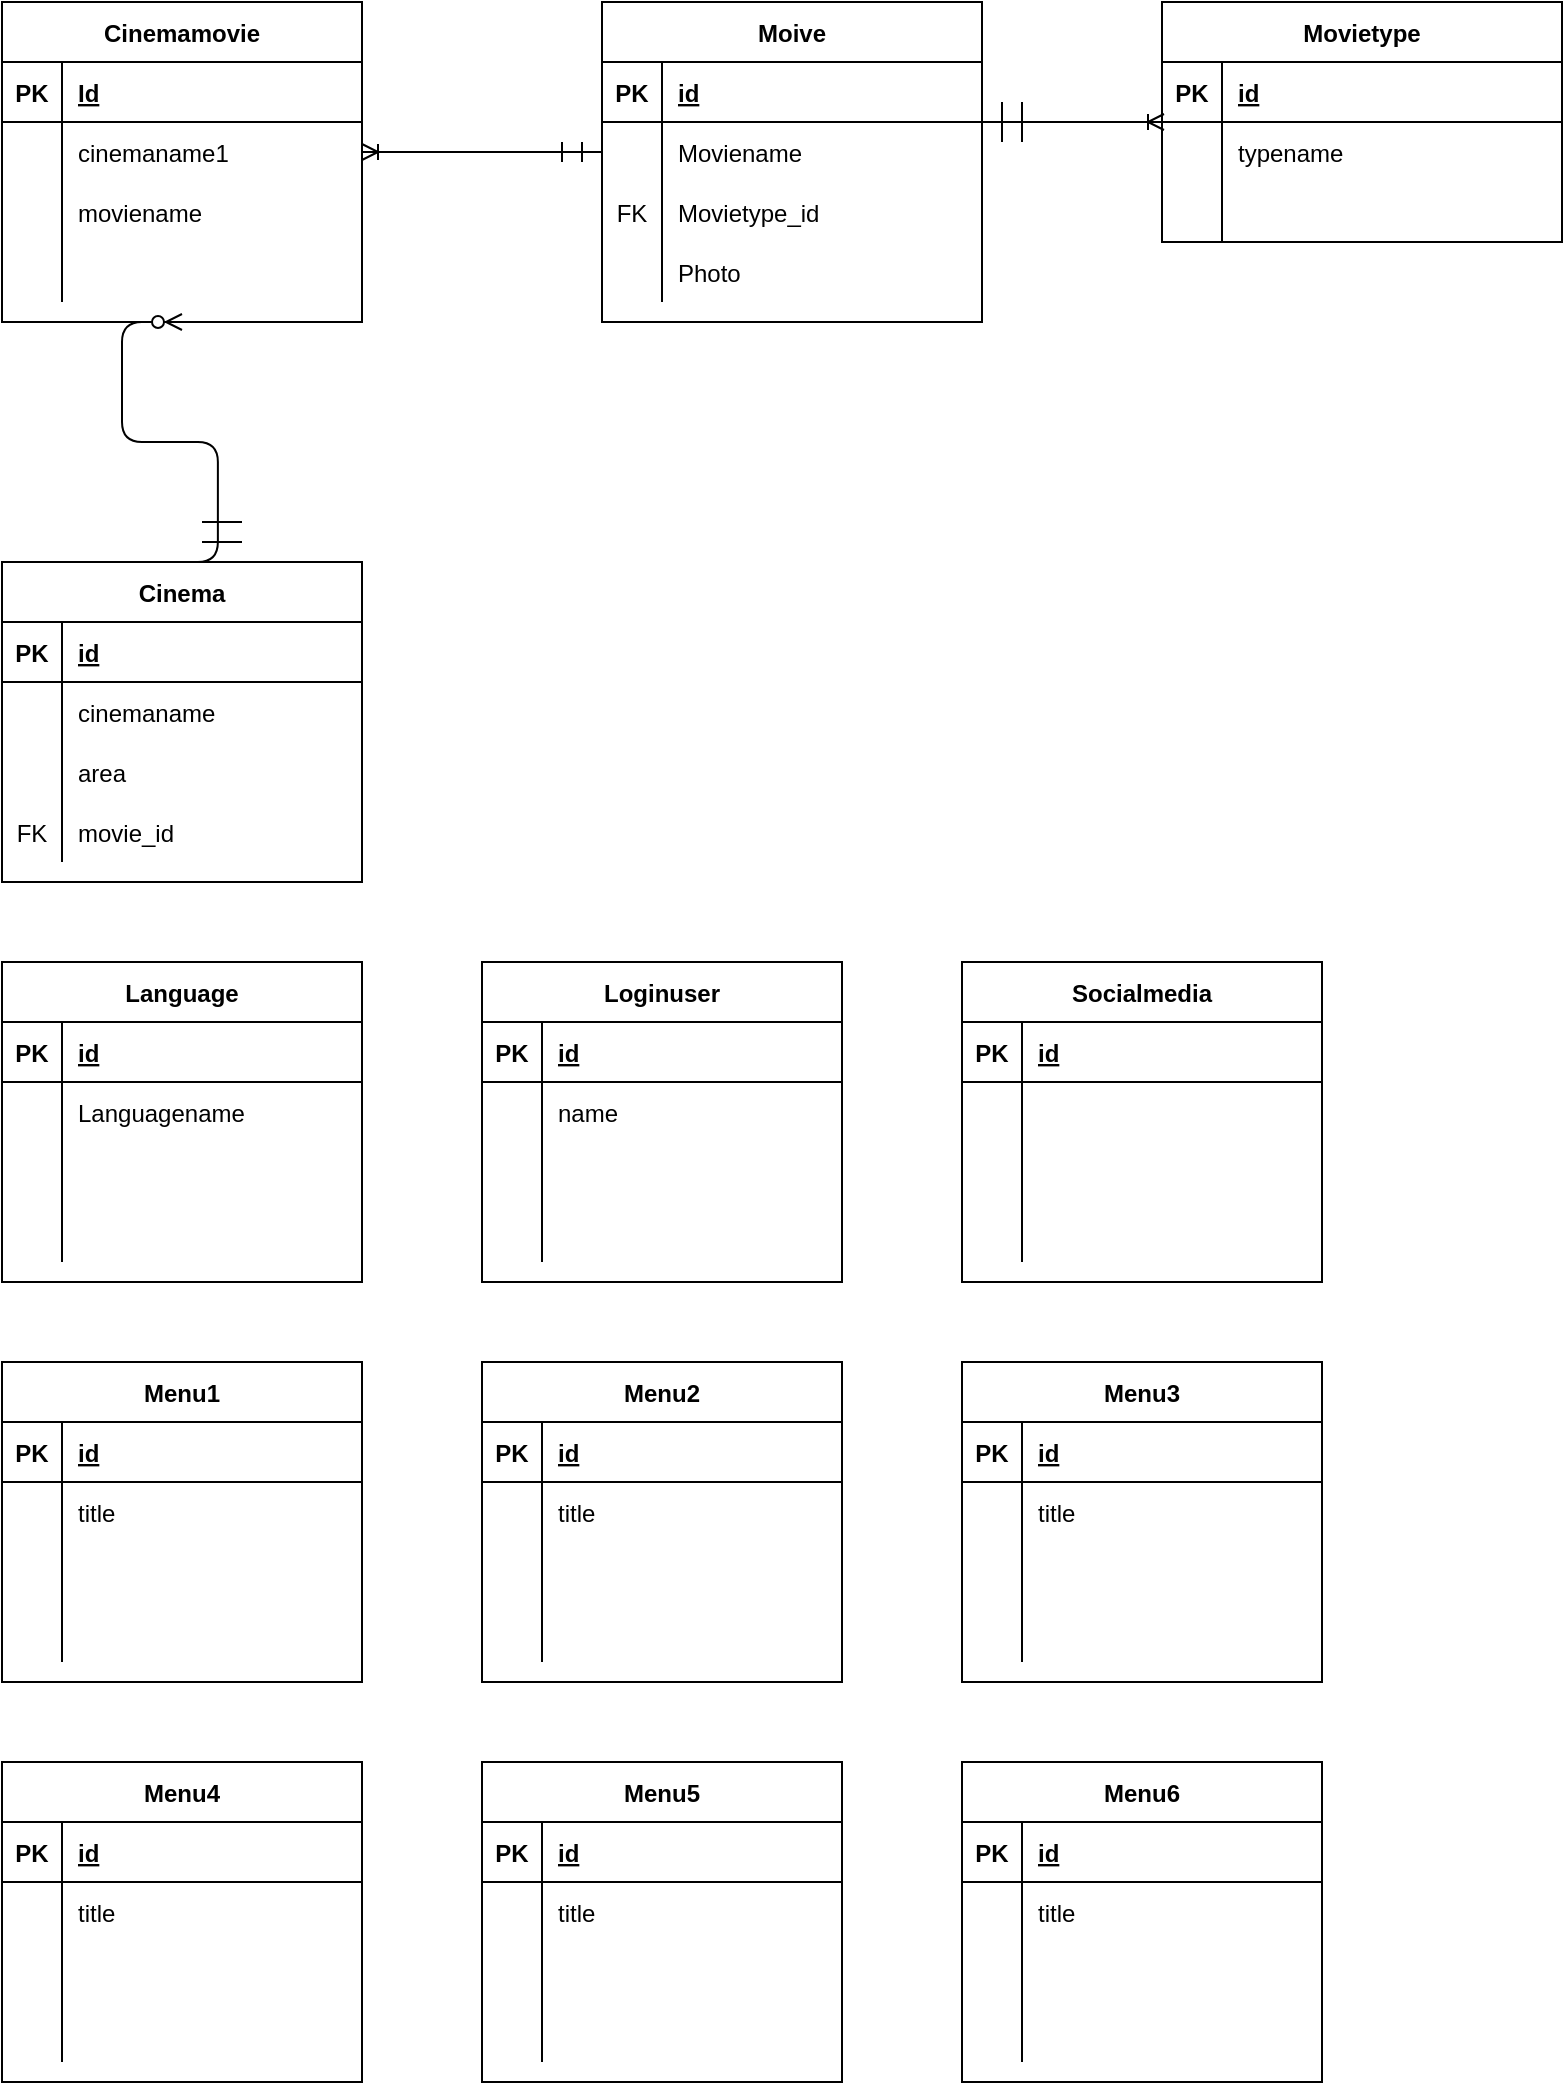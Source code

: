<mxfile version="14.6.6" type="device"><diagram id="EY5U2Wrp2aiue7wE5XOt" name="Page-1"><mxGraphModel dx="1151" dy="663" grid="1" gridSize="10" guides="1" tooltips="1" connect="1" arrows="1" fold="1" page="1" pageScale="1" pageWidth="827" pageHeight="1169" math="0" shadow="0"><root><mxCell id="0"/><mxCell id="1" parent="0"/><mxCell id="GwzEGaapf1KSx05D1KnI-1" value="Moive" style="shape=table;startSize=30;container=1;collapsible=1;childLayout=tableLayout;fixedRows=1;rowLines=0;fontStyle=1;align=center;resizeLast=1;" vertex="1" parent="1"><mxGeometry x="340" y="80" width="190" height="160" as="geometry"/></mxCell><mxCell id="GwzEGaapf1KSx05D1KnI-2" value="" style="shape=partialRectangle;collapsible=0;dropTarget=0;pointerEvents=0;fillColor=none;top=0;left=0;bottom=1;right=0;points=[[0,0.5],[1,0.5]];portConstraint=eastwest;" vertex="1" parent="GwzEGaapf1KSx05D1KnI-1"><mxGeometry y="30" width="190" height="30" as="geometry"/></mxCell><mxCell id="GwzEGaapf1KSx05D1KnI-3" value="PK" style="shape=partialRectangle;connectable=0;fillColor=none;top=0;left=0;bottom=0;right=0;fontStyle=1;overflow=hidden;" vertex="1" parent="GwzEGaapf1KSx05D1KnI-2"><mxGeometry width="30" height="30" as="geometry"/></mxCell><mxCell id="GwzEGaapf1KSx05D1KnI-4" value="id" style="shape=partialRectangle;connectable=0;fillColor=none;top=0;left=0;bottom=0;right=0;align=left;spacingLeft=6;fontStyle=5;overflow=hidden;" vertex="1" parent="GwzEGaapf1KSx05D1KnI-2"><mxGeometry x="30" width="160" height="30" as="geometry"/></mxCell><mxCell id="GwzEGaapf1KSx05D1KnI-5" value="" style="shape=partialRectangle;collapsible=0;dropTarget=0;pointerEvents=0;fillColor=none;top=0;left=0;bottom=0;right=0;points=[[0,0.5],[1,0.5]];portConstraint=eastwest;" vertex="1" parent="GwzEGaapf1KSx05D1KnI-1"><mxGeometry y="60" width="190" height="30" as="geometry"/></mxCell><mxCell id="GwzEGaapf1KSx05D1KnI-6" value="" style="shape=partialRectangle;connectable=0;fillColor=none;top=0;left=0;bottom=0;right=0;editable=1;overflow=hidden;" vertex="1" parent="GwzEGaapf1KSx05D1KnI-5"><mxGeometry width="30" height="30" as="geometry"/></mxCell><mxCell id="GwzEGaapf1KSx05D1KnI-7" value="Moviename" style="shape=partialRectangle;connectable=0;fillColor=none;top=0;left=0;bottom=0;right=0;align=left;spacingLeft=6;overflow=hidden;" vertex="1" parent="GwzEGaapf1KSx05D1KnI-5"><mxGeometry x="30" width="160" height="30" as="geometry"/></mxCell><mxCell id="GwzEGaapf1KSx05D1KnI-8" value="" style="shape=partialRectangle;collapsible=0;dropTarget=0;pointerEvents=0;fillColor=none;top=0;left=0;bottom=0;right=0;points=[[0,0.5],[1,0.5]];portConstraint=eastwest;" vertex="1" parent="GwzEGaapf1KSx05D1KnI-1"><mxGeometry y="90" width="190" height="30" as="geometry"/></mxCell><mxCell id="GwzEGaapf1KSx05D1KnI-9" value="FK" style="shape=partialRectangle;connectable=0;fillColor=none;top=0;left=0;bottom=0;right=0;editable=1;overflow=hidden;" vertex="1" parent="GwzEGaapf1KSx05D1KnI-8"><mxGeometry width="30" height="30" as="geometry"/></mxCell><mxCell id="GwzEGaapf1KSx05D1KnI-10" value="Movietype_id" style="shape=partialRectangle;connectable=0;fillColor=none;top=0;left=0;bottom=0;right=0;align=left;spacingLeft=6;overflow=hidden;" vertex="1" parent="GwzEGaapf1KSx05D1KnI-8"><mxGeometry x="30" width="160" height="30" as="geometry"/></mxCell><mxCell id="GwzEGaapf1KSx05D1KnI-11" value="" style="shape=partialRectangle;collapsible=0;dropTarget=0;pointerEvents=0;fillColor=none;top=0;left=0;bottom=0;right=0;points=[[0,0.5],[1,0.5]];portConstraint=eastwest;" vertex="1" parent="GwzEGaapf1KSx05D1KnI-1"><mxGeometry y="120" width="190" height="30" as="geometry"/></mxCell><mxCell id="GwzEGaapf1KSx05D1KnI-12" value="" style="shape=partialRectangle;connectable=0;fillColor=none;top=0;left=0;bottom=0;right=0;editable=1;overflow=hidden;" vertex="1" parent="GwzEGaapf1KSx05D1KnI-11"><mxGeometry width="30" height="30" as="geometry"/></mxCell><mxCell id="GwzEGaapf1KSx05D1KnI-13" value="Photo" style="shape=partialRectangle;connectable=0;fillColor=none;top=0;left=0;bottom=0;right=0;align=left;spacingLeft=6;overflow=hidden;" vertex="1" parent="GwzEGaapf1KSx05D1KnI-11"><mxGeometry x="30" width="160" height="30" as="geometry"/></mxCell><mxCell id="GwzEGaapf1KSx05D1KnI-14" value="Cinema" style="shape=table;startSize=30;container=1;collapsible=1;childLayout=tableLayout;fixedRows=1;rowLines=0;fontStyle=1;align=center;resizeLast=1;" vertex="1" parent="1"><mxGeometry x="40" y="360" width="180" height="160" as="geometry"/></mxCell><mxCell id="GwzEGaapf1KSx05D1KnI-15" value="" style="shape=partialRectangle;collapsible=0;dropTarget=0;pointerEvents=0;fillColor=none;top=0;left=0;bottom=1;right=0;points=[[0,0.5],[1,0.5]];portConstraint=eastwest;" vertex="1" parent="GwzEGaapf1KSx05D1KnI-14"><mxGeometry y="30" width="180" height="30" as="geometry"/></mxCell><mxCell id="GwzEGaapf1KSx05D1KnI-16" value="PK" style="shape=partialRectangle;connectable=0;fillColor=none;top=0;left=0;bottom=0;right=0;fontStyle=1;overflow=hidden;" vertex="1" parent="GwzEGaapf1KSx05D1KnI-15"><mxGeometry width="30" height="30" as="geometry"/></mxCell><mxCell id="GwzEGaapf1KSx05D1KnI-17" value="id" style="shape=partialRectangle;connectable=0;fillColor=none;top=0;left=0;bottom=0;right=0;align=left;spacingLeft=6;fontStyle=5;overflow=hidden;" vertex="1" parent="GwzEGaapf1KSx05D1KnI-15"><mxGeometry x="30" width="150" height="30" as="geometry"/></mxCell><mxCell id="GwzEGaapf1KSx05D1KnI-18" value="" style="shape=partialRectangle;collapsible=0;dropTarget=0;pointerEvents=0;fillColor=none;top=0;left=0;bottom=0;right=0;points=[[0,0.5],[1,0.5]];portConstraint=eastwest;" vertex="1" parent="GwzEGaapf1KSx05D1KnI-14"><mxGeometry y="60" width="180" height="30" as="geometry"/></mxCell><mxCell id="GwzEGaapf1KSx05D1KnI-19" value="" style="shape=partialRectangle;connectable=0;fillColor=none;top=0;left=0;bottom=0;right=0;editable=1;overflow=hidden;" vertex="1" parent="GwzEGaapf1KSx05D1KnI-18"><mxGeometry width="30" height="30" as="geometry"/></mxCell><mxCell id="GwzEGaapf1KSx05D1KnI-20" value="cinemaname" style="shape=partialRectangle;connectable=0;fillColor=none;top=0;left=0;bottom=0;right=0;align=left;spacingLeft=6;overflow=hidden;" vertex="1" parent="GwzEGaapf1KSx05D1KnI-18"><mxGeometry x="30" width="150" height="30" as="geometry"/></mxCell><mxCell id="GwzEGaapf1KSx05D1KnI-21" value="" style="shape=partialRectangle;collapsible=0;dropTarget=0;pointerEvents=0;fillColor=none;top=0;left=0;bottom=0;right=0;points=[[0,0.5],[1,0.5]];portConstraint=eastwest;" vertex="1" parent="GwzEGaapf1KSx05D1KnI-14"><mxGeometry y="90" width="180" height="30" as="geometry"/></mxCell><mxCell id="GwzEGaapf1KSx05D1KnI-22" value="" style="shape=partialRectangle;connectable=0;fillColor=none;top=0;left=0;bottom=0;right=0;editable=1;overflow=hidden;" vertex="1" parent="GwzEGaapf1KSx05D1KnI-21"><mxGeometry width="30" height="30" as="geometry"/></mxCell><mxCell id="GwzEGaapf1KSx05D1KnI-23" value="area" style="shape=partialRectangle;connectable=0;fillColor=none;top=0;left=0;bottom=0;right=0;align=left;spacingLeft=6;overflow=hidden;" vertex="1" parent="GwzEGaapf1KSx05D1KnI-21"><mxGeometry x="30" width="150" height="30" as="geometry"/></mxCell><mxCell id="GwzEGaapf1KSx05D1KnI-24" value="" style="shape=partialRectangle;collapsible=0;dropTarget=0;pointerEvents=0;fillColor=none;top=0;left=0;bottom=0;right=0;points=[[0,0.5],[1,0.5]];portConstraint=eastwest;" vertex="1" parent="GwzEGaapf1KSx05D1KnI-14"><mxGeometry y="120" width="180" height="30" as="geometry"/></mxCell><mxCell id="GwzEGaapf1KSx05D1KnI-25" value="FK" style="shape=partialRectangle;connectable=0;fillColor=none;top=0;left=0;bottom=0;right=0;editable=1;overflow=hidden;" vertex="1" parent="GwzEGaapf1KSx05D1KnI-24"><mxGeometry width="30" height="30" as="geometry"/></mxCell><mxCell id="GwzEGaapf1KSx05D1KnI-26" value="movie_id" style="shape=partialRectangle;connectable=0;fillColor=none;top=0;left=0;bottom=0;right=0;align=left;spacingLeft=6;overflow=hidden;" vertex="1" parent="GwzEGaapf1KSx05D1KnI-24"><mxGeometry x="30" width="150" height="30" as="geometry"/></mxCell><mxCell id="GwzEGaapf1KSx05D1KnI-28" value="Socialmedia" style="shape=table;startSize=30;container=1;collapsible=1;childLayout=tableLayout;fixedRows=1;rowLines=0;fontStyle=1;align=center;resizeLast=1;" vertex="1" parent="1"><mxGeometry x="520" y="560" width="180" height="160" as="geometry"/></mxCell><mxCell id="GwzEGaapf1KSx05D1KnI-29" value="" style="shape=partialRectangle;collapsible=0;dropTarget=0;pointerEvents=0;fillColor=none;top=0;left=0;bottom=1;right=0;points=[[0,0.5],[1,0.5]];portConstraint=eastwest;" vertex="1" parent="GwzEGaapf1KSx05D1KnI-28"><mxGeometry y="30" width="180" height="30" as="geometry"/></mxCell><mxCell id="GwzEGaapf1KSx05D1KnI-30" value="PK" style="shape=partialRectangle;connectable=0;fillColor=none;top=0;left=0;bottom=0;right=0;fontStyle=1;overflow=hidden;" vertex="1" parent="GwzEGaapf1KSx05D1KnI-29"><mxGeometry width="30" height="30" as="geometry"/></mxCell><mxCell id="GwzEGaapf1KSx05D1KnI-31" value="id" style="shape=partialRectangle;connectable=0;fillColor=none;top=0;left=0;bottom=0;right=0;align=left;spacingLeft=6;fontStyle=5;overflow=hidden;" vertex="1" parent="GwzEGaapf1KSx05D1KnI-29"><mxGeometry x="30" width="150" height="30" as="geometry"/></mxCell><mxCell id="GwzEGaapf1KSx05D1KnI-32" value="" style="shape=partialRectangle;collapsible=0;dropTarget=0;pointerEvents=0;fillColor=none;top=0;left=0;bottom=0;right=0;points=[[0,0.5],[1,0.5]];portConstraint=eastwest;" vertex="1" parent="GwzEGaapf1KSx05D1KnI-28"><mxGeometry y="60" width="180" height="30" as="geometry"/></mxCell><mxCell id="GwzEGaapf1KSx05D1KnI-33" value="" style="shape=partialRectangle;connectable=0;fillColor=none;top=0;left=0;bottom=0;right=0;editable=1;overflow=hidden;" vertex="1" parent="GwzEGaapf1KSx05D1KnI-32"><mxGeometry width="30" height="30" as="geometry"/></mxCell><mxCell id="GwzEGaapf1KSx05D1KnI-34" value="" style="shape=partialRectangle;connectable=0;fillColor=none;top=0;left=0;bottom=0;right=0;align=left;spacingLeft=6;overflow=hidden;" vertex="1" parent="GwzEGaapf1KSx05D1KnI-32"><mxGeometry x="30" width="150" height="30" as="geometry"/></mxCell><mxCell id="GwzEGaapf1KSx05D1KnI-35" value="" style="shape=partialRectangle;collapsible=0;dropTarget=0;pointerEvents=0;fillColor=none;top=0;left=0;bottom=0;right=0;points=[[0,0.5],[1,0.5]];portConstraint=eastwest;" vertex="1" parent="GwzEGaapf1KSx05D1KnI-28"><mxGeometry y="90" width="180" height="30" as="geometry"/></mxCell><mxCell id="GwzEGaapf1KSx05D1KnI-36" value="" style="shape=partialRectangle;connectable=0;fillColor=none;top=0;left=0;bottom=0;right=0;editable=1;overflow=hidden;" vertex="1" parent="GwzEGaapf1KSx05D1KnI-35"><mxGeometry width="30" height="30" as="geometry"/></mxCell><mxCell id="GwzEGaapf1KSx05D1KnI-37" value="" style="shape=partialRectangle;connectable=0;fillColor=none;top=0;left=0;bottom=0;right=0;align=left;spacingLeft=6;overflow=hidden;" vertex="1" parent="GwzEGaapf1KSx05D1KnI-35"><mxGeometry x="30" width="150" height="30" as="geometry"/></mxCell><mxCell id="GwzEGaapf1KSx05D1KnI-38" value="" style="shape=partialRectangle;collapsible=0;dropTarget=0;pointerEvents=0;fillColor=none;top=0;left=0;bottom=0;right=0;points=[[0,0.5],[1,0.5]];portConstraint=eastwest;" vertex="1" parent="GwzEGaapf1KSx05D1KnI-28"><mxGeometry y="120" width="180" height="30" as="geometry"/></mxCell><mxCell id="GwzEGaapf1KSx05D1KnI-39" value="" style="shape=partialRectangle;connectable=0;fillColor=none;top=0;left=0;bottom=0;right=0;editable=1;overflow=hidden;" vertex="1" parent="GwzEGaapf1KSx05D1KnI-38"><mxGeometry width="30" height="30" as="geometry"/></mxCell><mxCell id="GwzEGaapf1KSx05D1KnI-40" value="" style="shape=partialRectangle;connectable=0;fillColor=none;top=0;left=0;bottom=0;right=0;align=left;spacingLeft=6;overflow=hidden;" vertex="1" parent="GwzEGaapf1KSx05D1KnI-38"><mxGeometry x="30" width="150" height="30" as="geometry"/></mxCell><mxCell id="GwzEGaapf1KSx05D1KnI-41" value="Language" style="shape=table;startSize=30;container=1;collapsible=1;childLayout=tableLayout;fixedRows=1;rowLines=0;fontStyle=1;align=center;resizeLast=1;" vertex="1" parent="1"><mxGeometry x="40" y="560" width="180" height="160" as="geometry"/></mxCell><mxCell id="GwzEGaapf1KSx05D1KnI-42" value="" style="shape=partialRectangle;collapsible=0;dropTarget=0;pointerEvents=0;fillColor=none;top=0;left=0;bottom=1;right=0;points=[[0,0.5],[1,0.5]];portConstraint=eastwest;" vertex="1" parent="GwzEGaapf1KSx05D1KnI-41"><mxGeometry y="30" width="180" height="30" as="geometry"/></mxCell><mxCell id="GwzEGaapf1KSx05D1KnI-43" value="PK" style="shape=partialRectangle;connectable=0;fillColor=none;top=0;left=0;bottom=0;right=0;fontStyle=1;overflow=hidden;" vertex="1" parent="GwzEGaapf1KSx05D1KnI-42"><mxGeometry width="30" height="30" as="geometry"/></mxCell><mxCell id="GwzEGaapf1KSx05D1KnI-44" value="id" style="shape=partialRectangle;connectable=0;fillColor=none;top=0;left=0;bottom=0;right=0;align=left;spacingLeft=6;fontStyle=5;overflow=hidden;" vertex="1" parent="GwzEGaapf1KSx05D1KnI-42"><mxGeometry x="30" width="150" height="30" as="geometry"/></mxCell><mxCell id="GwzEGaapf1KSx05D1KnI-45" value="" style="shape=partialRectangle;collapsible=0;dropTarget=0;pointerEvents=0;fillColor=none;top=0;left=0;bottom=0;right=0;points=[[0,0.5],[1,0.5]];portConstraint=eastwest;" vertex="1" parent="GwzEGaapf1KSx05D1KnI-41"><mxGeometry y="60" width="180" height="30" as="geometry"/></mxCell><mxCell id="GwzEGaapf1KSx05D1KnI-46" value="" style="shape=partialRectangle;connectable=0;fillColor=none;top=0;left=0;bottom=0;right=0;editable=1;overflow=hidden;" vertex="1" parent="GwzEGaapf1KSx05D1KnI-45"><mxGeometry width="30" height="30" as="geometry"/></mxCell><mxCell id="GwzEGaapf1KSx05D1KnI-47" value="Languagename" style="shape=partialRectangle;connectable=0;fillColor=none;top=0;left=0;bottom=0;right=0;align=left;spacingLeft=6;overflow=hidden;" vertex="1" parent="GwzEGaapf1KSx05D1KnI-45"><mxGeometry x="30" width="150" height="30" as="geometry"/></mxCell><mxCell id="GwzEGaapf1KSx05D1KnI-48" value="" style="shape=partialRectangle;collapsible=0;dropTarget=0;pointerEvents=0;fillColor=none;top=0;left=0;bottom=0;right=0;points=[[0,0.5],[1,0.5]];portConstraint=eastwest;" vertex="1" parent="GwzEGaapf1KSx05D1KnI-41"><mxGeometry y="90" width="180" height="30" as="geometry"/></mxCell><mxCell id="GwzEGaapf1KSx05D1KnI-49" value="" style="shape=partialRectangle;connectable=0;fillColor=none;top=0;left=0;bottom=0;right=0;editable=1;overflow=hidden;" vertex="1" parent="GwzEGaapf1KSx05D1KnI-48"><mxGeometry width="30" height="30" as="geometry"/></mxCell><mxCell id="GwzEGaapf1KSx05D1KnI-50" value="" style="shape=partialRectangle;connectable=0;fillColor=none;top=0;left=0;bottom=0;right=0;align=left;spacingLeft=6;overflow=hidden;" vertex="1" parent="GwzEGaapf1KSx05D1KnI-48"><mxGeometry x="30" width="150" height="30" as="geometry"/></mxCell><mxCell id="GwzEGaapf1KSx05D1KnI-51" value="" style="shape=partialRectangle;collapsible=0;dropTarget=0;pointerEvents=0;fillColor=none;top=0;left=0;bottom=0;right=0;points=[[0,0.5],[1,0.5]];portConstraint=eastwest;" vertex="1" parent="GwzEGaapf1KSx05D1KnI-41"><mxGeometry y="120" width="180" height="30" as="geometry"/></mxCell><mxCell id="GwzEGaapf1KSx05D1KnI-52" value="" style="shape=partialRectangle;connectable=0;fillColor=none;top=0;left=0;bottom=0;right=0;editable=1;overflow=hidden;" vertex="1" parent="GwzEGaapf1KSx05D1KnI-51"><mxGeometry width="30" height="30" as="geometry"/></mxCell><mxCell id="GwzEGaapf1KSx05D1KnI-53" value="" style="shape=partialRectangle;connectable=0;fillColor=none;top=0;left=0;bottom=0;right=0;align=left;spacingLeft=6;overflow=hidden;" vertex="1" parent="GwzEGaapf1KSx05D1KnI-51"><mxGeometry x="30" width="150" height="30" as="geometry"/></mxCell><mxCell id="GwzEGaapf1KSx05D1KnI-54" value="Loginuser" style="shape=table;startSize=30;container=1;collapsible=1;childLayout=tableLayout;fixedRows=1;rowLines=0;fontStyle=1;align=center;resizeLast=1;" vertex="1" parent="1"><mxGeometry x="280" y="560" width="180" height="160" as="geometry"/></mxCell><mxCell id="GwzEGaapf1KSx05D1KnI-55" value="" style="shape=partialRectangle;collapsible=0;dropTarget=0;pointerEvents=0;fillColor=none;top=0;left=0;bottom=1;right=0;points=[[0,0.5],[1,0.5]];portConstraint=eastwest;" vertex="1" parent="GwzEGaapf1KSx05D1KnI-54"><mxGeometry y="30" width="180" height="30" as="geometry"/></mxCell><mxCell id="GwzEGaapf1KSx05D1KnI-56" value="PK" style="shape=partialRectangle;connectable=0;fillColor=none;top=0;left=0;bottom=0;right=0;fontStyle=1;overflow=hidden;" vertex="1" parent="GwzEGaapf1KSx05D1KnI-55"><mxGeometry width="30" height="30" as="geometry"/></mxCell><mxCell id="GwzEGaapf1KSx05D1KnI-57" value="id" style="shape=partialRectangle;connectable=0;fillColor=none;top=0;left=0;bottom=0;right=0;align=left;spacingLeft=6;fontStyle=5;overflow=hidden;" vertex="1" parent="GwzEGaapf1KSx05D1KnI-55"><mxGeometry x="30" width="150" height="30" as="geometry"/></mxCell><mxCell id="GwzEGaapf1KSx05D1KnI-58" value="" style="shape=partialRectangle;collapsible=0;dropTarget=0;pointerEvents=0;fillColor=none;top=0;left=0;bottom=0;right=0;points=[[0,0.5],[1,0.5]];portConstraint=eastwest;" vertex="1" parent="GwzEGaapf1KSx05D1KnI-54"><mxGeometry y="60" width="180" height="30" as="geometry"/></mxCell><mxCell id="GwzEGaapf1KSx05D1KnI-59" value="" style="shape=partialRectangle;connectable=0;fillColor=none;top=0;left=0;bottom=0;right=0;editable=1;overflow=hidden;" vertex="1" parent="GwzEGaapf1KSx05D1KnI-58"><mxGeometry width="30" height="30" as="geometry"/></mxCell><mxCell id="GwzEGaapf1KSx05D1KnI-60" value="name" style="shape=partialRectangle;connectable=0;fillColor=none;top=0;left=0;bottom=0;right=0;align=left;spacingLeft=6;overflow=hidden;" vertex="1" parent="GwzEGaapf1KSx05D1KnI-58"><mxGeometry x="30" width="150" height="30" as="geometry"/></mxCell><mxCell id="GwzEGaapf1KSx05D1KnI-61" value="" style="shape=partialRectangle;collapsible=0;dropTarget=0;pointerEvents=0;fillColor=none;top=0;left=0;bottom=0;right=0;points=[[0,0.5],[1,0.5]];portConstraint=eastwest;" vertex="1" parent="GwzEGaapf1KSx05D1KnI-54"><mxGeometry y="90" width="180" height="30" as="geometry"/></mxCell><mxCell id="GwzEGaapf1KSx05D1KnI-62" value="" style="shape=partialRectangle;connectable=0;fillColor=none;top=0;left=0;bottom=0;right=0;editable=1;overflow=hidden;" vertex="1" parent="GwzEGaapf1KSx05D1KnI-61"><mxGeometry width="30" height="30" as="geometry"/></mxCell><mxCell id="GwzEGaapf1KSx05D1KnI-63" value="" style="shape=partialRectangle;connectable=0;fillColor=none;top=0;left=0;bottom=0;right=0;align=left;spacingLeft=6;overflow=hidden;" vertex="1" parent="GwzEGaapf1KSx05D1KnI-61"><mxGeometry x="30" width="150" height="30" as="geometry"/></mxCell><mxCell id="GwzEGaapf1KSx05D1KnI-64" value="" style="shape=partialRectangle;collapsible=0;dropTarget=0;pointerEvents=0;fillColor=none;top=0;left=0;bottom=0;right=0;points=[[0,0.5],[1,0.5]];portConstraint=eastwest;" vertex="1" parent="GwzEGaapf1KSx05D1KnI-54"><mxGeometry y="120" width="180" height="30" as="geometry"/></mxCell><mxCell id="GwzEGaapf1KSx05D1KnI-65" value="" style="shape=partialRectangle;connectable=0;fillColor=none;top=0;left=0;bottom=0;right=0;editable=1;overflow=hidden;" vertex="1" parent="GwzEGaapf1KSx05D1KnI-64"><mxGeometry width="30" height="30" as="geometry"/></mxCell><mxCell id="GwzEGaapf1KSx05D1KnI-66" value="" style="shape=partialRectangle;connectable=0;fillColor=none;top=0;left=0;bottom=0;right=0;align=left;spacingLeft=6;overflow=hidden;" vertex="1" parent="GwzEGaapf1KSx05D1KnI-64"><mxGeometry x="30" width="150" height="30" as="geometry"/></mxCell><mxCell id="GwzEGaapf1KSx05D1KnI-67" value="Movietype" style="shape=table;startSize=30;container=1;collapsible=1;childLayout=tableLayout;fixedRows=1;rowLines=0;fontStyle=1;align=center;resizeLast=1;" vertex="1" parent="1"><mxGeometry x="620" y="80" width="200" height="120" as="geometry"/></mxCell><mxCell id="GwzEGaapf1KSx05D1KnI-68" value="" style="shape=partialRectangle;collapsible=0;dropTarget=0;pointerEvents=0;fillColor=none;top=0;left=0;bottom=1;right=0;points=[[0,0.5],[1,0.5]];portConstraint=eastwest;" vertex="1" parent="GwzEGaapf1KSx05D1KnI-67"><mxGeometry y="30" width="200" height="30" as="geometry"/></mxCell><mxCell id="GwzEGaapf1KSx05D1KnI-69" value="PK" style="shape=partialRectangle;connectable=0;fillColor=none;top=0;left=0;bottom=0;right=0;fontStyle=1;overflow=hidden;" vertex="1" parent="GwzEGaapf1KSx05D1KnI-68"><mxGeometry width="30" height="30" as="geometry"/></mxCell><mxCell id="GwzEGaapf1KSx05D1KnI-70" value="id" style="shape=partialRectangle;connectable=0;fillColor=none;top=0;left=0;bottom=0;right=0;align=left;spacingLeft=6;fontStyle=5;overflow=hidden;" vertex="1" parent="GwzEGaapf1KSx05D1KnI-68"><mxGeometry x="30" width="170" height="30" as="geometry"/></mxCell><mxCell id="GwzEGaapf1KSx05D1KnI-71" value="" style="shape=partialRectangle;collapsible=0;dropTarget=0;pointerEvents=0;fillColor=none;top=0;left=0;bottom=0;right=0;points=[[0,0.5],[1,0.5]];portConstraint=eastwest;" vertex="1" parent="GwzEGaapf1KSx05D1KnI-67"><mxGeometry y="60" width="200" height="30" as="geometry"/></mxCell><mxCell id="GwzEGaapf1KSx05D1KnI-72" value="" style="shape=partialRectangle;connectable=0;fillColor=none;top=0;left=0;bottom=0;right=0;editable=1;overflow=hidden;" vertex="1" parent="GwzEGaapf1KSx05D1KnI-71"><mxGeometry width="30" height="30" as="geometry"/></mxCell><mxCell id="GwzEGaapf1KSx05D1KnI-73" value="typename" style="shape=partialRectangle;connectable=0;fillColor=none;top=0;left=0;bottom=0;right=0;align=left;spacingLeft=6;overflow=hidden;" vertex="1" parent="GwzEGaapf1KSx05D1KnI-71"><mxGeometry x="30" width="170" height="30" as="geometry"/></mxCell><mxCell id="GwzEGaapf1KSx05D1KnI-74" value="" style="shape=partialRectangle;collapsible=0;dropTarget=0;pointerEvents=0;fillColor=none;top=0;left=0;bottom=0;right=0;points=[[0,0.5],[1,0.5]];portConstraint=eastwest;" vertex="1" parent="GwzEGaapf1KSx05D1KnI-67"><mxGeometry y="90" width="200" height="30" as="geometry"/></mxCell><mxCell id="GwzEGaapf1KSx05D1KnI-75" value="" style="shape=partialRectangle;connectable=0;fillColor=none;top=0;left=0;bottom=0;right=0;editable=1;overflow=hidden;" vertex="1" parent="GwzEGaapf1KSx05D1KnI-74"><mxGeometry width="30" height="30" as="geometry"/></mxCell><mxCell id="GwzEGaapf1KSx05D1KnI-76" value="" style="shape=partialRectangle;connectable=0;fillColor=none;top=0;left=0;bottom=0;right=0;align=left;spacingLeft=6;overflow=hidden;" vertex="1" parent="GwzEGaapf1KSx05D1KnI-74"><mxGeometry x="30" width="170" height="30" as="geometry"/></mxCell><mxCell id="GwzEGaapf1KSx05D1KnI-83" value="Cinemamovie" style="shape=table;startSize=30;container=1;collapsible=1;childLayout=tableLayout;fixedRows=1;rowLines=0;fontStyle=1;align=center;resizeLast=1;" vertex="1" parent="1"><mxGeometry x="40" y="80" width="180" height="160" as="geometry"/></mxCell><mxCell id="GwzEGaapf1KSx05D1KnI-84" value="" style="shape=partialRectangle;collapsible=0;dropTarget=0;pointerEvents=0;fillColor=none;top=0;left=0;bottom=1;right=0;points=[[0,0.5],[1,0.5]];portConstraint=eastwest;" vertex="1" parent="GwzEGaapf1KSx05D1KnI-83"><mxGeometry y="30" width="180" height="30" as="geometry"/></mxCell><mxCell id="GwzEGaapf1KSx05D1KnI-85" value="PK" style="shape=partialRectangle;connectable=0;fillColor=none;top=0;left=0;bottom=0;right=0;fontStyle=1;overflow=hidden;" vertex="1" parent="GwzEGaapf1KSx05D1KnI-84"><mxGeometry width="30" height="30" as="geometry"/></mxCell><mxCell id="GwzEGaapf1KSx05D1KnI-86" value="Id" style="shape=partialRectangle;connectable=0;fillColor=none;top=0;left=0;bottom=0;right=0;align=left;spacingLeft=6;fontStyle=5;overflow=hidden;" vertex="1" parent="GwzEGaapf1KSx05D1KnI-84"><mxGeometry x="30" width="150" height="30" as="geometry"/></mxCell><mxCell id="GwzEGaapf1KSx05D1KnI-87" value="" style="shape=partialRectangle;collapsible=0;dropTarget=0;pointerEvents=0;fillColor=none;top=0;left=0;bottom=0;right=0;points=[[0,0.5],[1,0.5]];portConstraint=eastwest;" vertex="1" parent="GwzEGaapf1KSx05D1KnI-83"><mxGeometry y="60" width="180" height="30" as="geometry"/></mxCell><mxCell id="GwzEGaapf1KSx05D1KnI-88" value="" style="shape=partialRectangle;connectable=0;fillColor=none;top=0;left=0;bottom=0;right=0;editable=1;overflow=hidden;" vertex="1" parent="GwzEGaapf1KSx05D1KnI-87"><mxGeometry width="30" height="30" as="geometry"/></mxCell><mxCell id="GwzEGaapf1KSx05D1KnI-89" value="cinemaname1" style="shape=partialRectangle;connectable=0;fillColor=none;top=0;left=0;bottom=0;right=0;align=left;spacingLeft=6;overflow=hidden;" vertex="1" parent="GwzEGaapf1KSx05D1KnI-87"><mxGeometry x="30" width="150" height="30" as="geometry"/></mxCell><mxCell id="GwzEGaapf1KSx05D1KnI-90" value="" style="shape=partialRectangle;collapsible=0;dropTarget=0;pointerEvents=0;fillColor=none;top=0;left=0;bottom=0;right=0;points=[[0,0.5],[1,0.5]];portConstraint=eastwest;" vertex="1" parent="GwzEGaapf1KSx05D1KnI-83"><mxGeometry y="90" width="180" height="30" as="geometry"/></mxCell><mxCell id="GwzEGaapf1KSx05D1KnI-91" value="" style="shape=partialRectangle;connectable=0;fillColor=none;top=0;left=0;bottom=0;right=0;editable=1;overflow=hidden;" vertex="1" parent="GwzEGaapf1KSx05D1KnI-90"><mxGeometry width="30" height="30" as="geometry"/></mxCell><mxCell id="GwzEGaapf1KSx05D1KnI-92" value="moviename" style="shape=partialRectangle;connectable=0;fillColor=none;top=0;left=0;bottom=0;right=0;align=left;spacingLeft=6;overflow=hidden;" vertex="1" parent="GwzEGaapf1KSx05D1KnI-90"><mxGeometry x="30" width="150" height="30" as="geometry"/></mxCell><mxCell id="GwzEGaapf1KSx05D1KnI-93" value="" style="shape=partialRectangle;collapsible=0;dropTarget=0;pointerEvents=0;fillColor=none;top=0;left=0;bottom=0;right=0;points=[[0,0.5],[1,0.5]];portConstraint=eastwest;" vertex="1" parent="GwzEGaapf1KSx05D1KnI-83"><mxGeometry y="120" width="180" height="30" as="geometry"/></mxCell><mxCell id="GwzEGaapf1KSx05D1KnI-94" value="" style="shape=partialRectangle;connectable=0;fillColor=none;top=0;left=0;bottom=0;right=0;editable=1;overflow=hidden;" vertex="1" parent="GwzEGaapf1KSx05D1KnI-93"><mxGeometry width="30" height="30" as="geometry"/></mxCell><mxCell id="GwzEGaapf1KSx05D1KnI-95" value="" style="shape=partialRectangle;connectable=0;fillColor=none;top=0;left=0;bottom=0;right=0;align=left;spacingLeft=6;overflow=hidden;" vertex="1" parent="GwzEGaapf1KSx05D1KnI-93"><mxGeometry x="30" width="150" height="30" as="geometry"/></mxCell><mxCell id="GwzEGaapf1KSx05D1KnI-103" value="" style="edgeStyle=entityRelationEdgeStyle;fontSize=12;html=1;endArrow=ERoneToMany;exitX=0.979;exitY=0;exitDx=0;exitDy=0;entryX=0.005;entryY=0;entryDx=0;entryDy=0;entryPerimeter=0;exitPerimeter=0;" edge="1" parent="1" source="GwzEGaapf1KSx05D1KnI-5" target="GwzEGaapf1KSx05D1KnI-71"><mxGeometry width="100" height="100" relative="1" as="geometry"><mxPoint x="360" y="360" as="sourcePoint"/><mxPoint x="780" y="290" as="targetPoint"/></mxGeometry></mxCell><mxCell id="GwzEGaapf1KSx05D1KnI-104" value="" style="endArrow=none;html=1;rounded=0;" edge="1" parent="1"><mxGeometry relative="1" as="geometry"><mxPoint x="540" y="130" as="sourcePoint"/><mxPoint x="540" y="150" as="targetPoint"/></mxGeometry></mxCell><mxCell id="GwzEGaapf1KSx05D1KnI-106" value="" style="endArrow=none;html=1;rounded=0;" edge="1" parent="1"><mxGeometry relative="1" as="geometry"><mxPoint x="550" y="130" as="sourcePoint"/><mxPoint x="550" y="150" as="targetPoint"/></mxGeometry></mxCell><mxCell id="GwzEGaapf1KSx05D1KnI-112" value="" style="edgeStyle=entityRelationEdgeStyle;fontSize=12;html=1;endArrow=ERoneToMany;entryX=1;entryY=0.5;entryDx=0;entryDy=0;exitX=0;exitY=0.5;exitDx=0;exitDy=0;" edge="1" parent="1" source="GwzEGaapf1KSx05D1KnI-5" target="GwzEGaapf1KSx05D1KnI-87"><mxGeometry width="100" height="100" relative="1" as="geometry"><mxPoint x="250" y="230" as="sourcePoint"/><mxPoint x="350" y="130" as="targetPoint"/></mxGeometry></mxCell><mxCell id="GwzEGaapf1KSx05D1KnI-113" value="" style="endArrow=none;html=1;rounded=0;" edge="1" parent="1"><mxGeometry relative="1" as="geometry"><mxPoint x="320" y="160" as="sourcePoint"/><mxPoint x="320" y="150" as="targetPoint"/></mxGeometry></mxCell><mxCell id="GwzEGaapf1KSx05D1KnI-114" value="" style="endArrow=none;html=1;rounded=0;" edge="1" parent="1"><mxGeometry relative="1" as="geometry"><mxPoint x="330" y="160" as="sourcePoint"/><mxPoint x="330" y="160" as="targetPoint"/><Array as="points"><mxPoint x="330" y="150"/></Array></mxGeometry></mxCell><mxCell id="GwzEGaapf1KSx05D1KnI-115" value="" style="edgeStyle=entityRelationEdgeStyle;fontSize=12;html=1;endArrow=ERzeroToMany;endFill=1;exitX=0.433;exitY=0;exitDx=0;exitDy=0;exitPerimeter=0;entryX=0.5;entryY=1;entryDx=0;entryDy=0;" edge="1" parent="1" source="GwzEGaapf1KSx05D1KnI-14" target="GwzEGaapf1KSx05D1KnI-83"><mxGeometry width="100" height="100" relative="1" as="geometry"><mxPoint x="190" y="320" as="sourcePoint"/><mxPoint x="290" y="220" as="targetPoint"/></mxGeometry></mxCell><mxCell id="GwzEGaapf1KSx05D1KnI-117" value="" style="endArrow=none;html=1;rounded=0;" edge="1" parent="1"><mxGeometry relative="1" as="geometry"><mxPoint x="140" y="350" as="sourcePoint"/><mxPoint x="150" y="350" as="targetPoint"/><Array as="points"><mxPoint x="160" y="350"/></Array></mxGeometry></mxCell><mxCell id="GwzEGaapf1KSx05D1KnI-119" value="" style="endArrow=none;html=1;rounded=0;" edge="1" parent="1"><mxGeometry relative="1" as="geometry"><mxPoint x="140" y="340" as="sourcePoint"/><mxPoint x="160" y="340" as="targetPoint"/></mxGeometry></mxCell><mxCell id="GwzEGaapf1KSx05D1KnI-133" value="Menu6" style="shape=table;startSize=30;container=1;collapsible=1;childLayout=tableLayout;fixedRows=1;rowLines=0;fontStyle=1;align=center;resizeLast=1;" vertex="1" parent="1"><mxGeometry x="520" y="960" width="180" height="160" as="geometry"/></mxCell><mxCell id="GwzEGaapf1KSx05D1KnI-134" value="" style="shape=partialRectangle;collapsible=0;dropTarget=0;pointerEvents=0;fillColor=none;top=0;left=0;bottom=1;right=0;points=[[0,0.5],[1,0.5]];portConstraint=eastwest;" vertex="1" parent="GwzEGaapf1KSx05D1KnI-133"><mxGeometry y="30" width="180" height="30" as="geometry"/></mxCell><mxCell id="GwzEGaapf1KSx05D1KnI-135" value="PK" style="shape=partialRectangle;connectable=0;fillColor=none;top=0;left=0;bottom=0;right=0;fontStyle=1;overflow=hidden;" vertex="1" parent="GwzEGaapf1KSx05D1KnI-134"><mxGeometry width="30" height="30" as="geometry"/></mxCell><mxCell id="GwzEGaapf1KSx05D1KnI-136" value="id" style="shape=partialRectangle;connectable=0;fillColor=none;top=0;left=0;bottom=0;right=0;align=left;spacingLeft=6;fontStyle=5;overflow=hidden;" vertex="1" parent="GwzEGaapf1KSx05D1KnI-134"><mxGeometry x="30" width="150" height="30" as="geometry"/></mxCell><mxCell id="GwzEGaapf1KSx05D1KnI-137" value="" style="shape=partialRectangle;collapsible=0;dropTarget=0;pointerEvents=0;fillColor=none;top=0;left=0;bottom=0;right=0;points=[[0,0.5],[1,0.5]];portConstraint=eastwest;" vertex="1" parent="GwzEGaapf1KSx05D1KnI-133"><mxGeometry y="60" width="180" height="30" as="geometry"/></mxCell><mxCell id="GwzEGaapf1KSx05D1KnI-138" value="" style="shape=partialRectangle;connectable=0;fillColor=none;top=0;left=0;bottom=0;right=0;editable=1;overflow=hidden;" vertex="1" parent="GwzEGaapf1KSx05D1KnI-137"><mxGeometry width="30" height="30" as="geometry"/></mxCell><mxCell id="GwzEGaapf1KSx05D1KnI-139" value="title" style="shape=partialRectangle;connectable=0;fillColor=none;top=0;left=0;bottom=0;right=0;align=left;spacingLeft=6;overflow=hidden;" vertex="1" parent="GwzEGaapf1KSx05D1KnI-137"><mxGeometry x="30" width="150" height="30" as="geometry"/></mxCell><mxCell id="GwzEGaapf1KSx05D1KnI-140" value="" style="shape=partialRectangle;collapsible=0;dropTarget=0;pointerEvents=0;fillColor=none;top=0;left=0;bottom=0;right=0;points=[[0,0.5],[1,0.5]];portConstraint=eastwest;" vertex="1" parent="GwzEGaapf1KSx05D1KnI-133"><mxGeometry y="90" width="180" height="30" as="geometry"/></mxCell><mxCell id="GwzEGaapf1KSx05D1KnI-141" value="" style="shape=partialRectangle;connectable=0;fillColor=none;top=0;left=0;bottom=0;right=0;editable=1;overflow=hidden;" vertex="1" parent="GwzEGaapf1KSx05D1KnI-140"><mxGeometry width="30" height="30" as="geometry"/></mxCell><mxCell id="GwzEGaapf1KSx05D1KnI-142" value="" style="shape=partialRectangle;connectable=0;fillColor=none;top=0;left=0;bottom=0;right=0;align=left;spacingLeft=6;overflow=hidden;" vertex="1" parent="GwzEGaapf1KSx05D1KnI-140"><mxGeometry x="30" width="150" height="30" as="geometry"/></mxCell><mxCell id="GwzEGaapf1KSx05D1KnI-143" value="" style="shape=partialRectangle;collapsible=0;dropTarget=0;pointerEvents=0;fillColor=none;top=0;left=0;bottom=0;right=0;points=[[0,0.5],[1,0.5]];portConstraint=eastwest;" vertex="1" parent="GwzEGaapf1KSx05D1KnI-133"><mxGeometry y="120" width="180" height="30" as="geometry"/></mxCell><mxCell id="GwzEGaapf1KSx05D1KnI-144" value="" style="shape=partialRectangle;connectable=0;fillColor=none;top=0;left=0;bottom=0;right=0;editable=1;overflow=hidden;" vertex="1" parent="GwzEGaapf1KSx05D1KnI-143"><mxGeometry width="30" height="30" as="geometry"/></mxCell><mxCell id="GwzEGaapf1KSx05D1KnI-145" value="" style="shape=partialRectangle;connectable=0;fillColor=none;top=0;left=0;bottom=0;right=0;align=left;spacingLeft=6;overflow=hidden;" vertex="1" parent="GwzEGaapf1KSx05D1KnI-143"><mxGeometry x="30" width="150" height="30" as="geometry"/></mxCell><mxCell id="GwzEGaapf1KSx05D1KnI-146" value="Menu5" style="shape=table;startSize=30;container=1;collapsible=1;childLayout=tableLayout;fixedRows=1;rowLines=0;fontStyle=1;align=center;resizeLast=1;" vertex="1" parent="1"><mxGeometry x="280" y="960" width="180" height="160" as="geometry"/></mxCell><mxCell id="GwzEGaapf1KSx05D1KnI-147" value="" style="shape=partialRectangle;collapsible=0;dropTarget=0;pointerEvents=0;fillColor=none;top=0;left=0;bottom=1;right=0;points=[[0,0.5],[1,0.5]];portConstraint=eastwest;" vertex="1" parent="GwzEGaapf1KSx05D1KnI-146"><mxGeometry y="30" width="180" height="30" as="geometry"/></mxCell><mxCell id="GwzEGaapf1KSx05D1KnI-148" value="PK" style="shape=partialRectangle;connectable=0;fillColor=none;top=0;left=0;bottom=0;right=0;fontStyle=1;overflow=hidden;" vertex="1" parent="GwzEGaapf1KSx05D1KnI-147"><mxGeometry width="30" height="30" as="geometry"/></mxCell><mxCell id="GwzEGaapf1KSx05D1KnI-149" value="id" style="shape=partialRectangle;connectable=0;fillColor=none;top=0;left=0;bottom=0;right=0;align=left;spacingLeft=6;fontStyle=5;overflow=hidden;" vertex="1" parent="GwzEGaapf1KSx05D1KnI-147"><mxGeometry x="30" width="150" height="30" as="geometry"/></mxCell><mxCell id="GwzEGaapf1KSx05D1KnI-150" value="" style="shape=partialRectangle;collapsible=0;dropTarget=0;pointerEvents=0;fillColor=none;top=0;left=0;bottom=0;right=0;points=[[0,0.5],[1,0.5]];portConstraint=eastwest;" vertex="1" parent="GwzEGaapf1KSx05D1KnI-146"><mxGeometry y="60" width="180" height="30" as="geometry"/></mxCell><mxCell id="GwzEGaapf1KSx05D1KnI-151" value="" style="shape=partialRectangle;connectable=0;fillColor=none;top=0;left=0;bottom=0;right=0;editable=1;overflow=hidden;" vertex="1" parent="GwzEGaapf1KSx05D1KnI-150"><mxGeometry width="30" height="30" as="geometry"/></mxCell><mxCell id="GwzEGaapf1KSx05D1KnI-152" value="title" style="shape=partialRectangle;connectable=0;fillColor=none;top=0;left=0;bottom=0;right=0;align=left;spacingLeft=6;overflow=hidden;" vertex="1" parent="GwzEGaapf1KSx05D1KnI-150"><mxGeometry x="30" width="150" height="30" as="geometry"/></mxCell><mxCell id="GwzEGaapf1KSx05D1KnI-153" value="" style="shape=partialRectangle;collapsible=0;dropTarget=0;pointerEvents=0;fillColor=none;top=0;left=0;bottom=0;right=0;points=[[0,0.5],[1,0.5]];portConstraint=eastwest;" vertex="1" parent="GwzEGaapf1KSx05D1KnI-146"><mxGeometry y="90" width="180" height="30" as="geometry"/></mxCell><mxCell id="GwzEGaapf1KSx05D1KnI-154" value="" style="shape=partialRectangle;connectable=0;fillColor=none;top=0;left=0;bottom=0;right=0;editable=1;overflow=hidden;" vertex="1" parent="GwzEGaapf1KSx05D1KnI-153"><mxGeometry width="30" height="30" as="geometry"/></mxCell><mxCell id="GwzEGaapf1KSx05D1KnI-155" value="" style="shape=partialRectangle;connectable=0;fillColor=none;top=0;left=0;bottom=0;right=0;align=left;spacingLeft=6;overflow=hidden;" vertex="1" parent="GwzEGaapf1KSx05D1KnI-153"><mxGeometry x="30" width="150" height="30" as="geometry"/></mxCell><mxCell id="GwzEGaapf1KSx05D1KnI-156" value="" style="shape=partialRectangle;collapsible=0;dropTarget=0;pointerEvents=0;fillColor=none;top=0;left=0;bottom=0;right=0;points=[[0,0.5],[1,0.5]];portConstraint=eastwest;" vertex="1" parent="GwzEGaapf1KSx05D1KnI-146"><mxGeometry y="120" width="180" height="30" as="geometry"/></mxCell><mxCell id="GwzEGaapf1KSx05D1KnI-157" value="" style="shape=partialRectangle;connectable=0;fillColor=none;top=0;left=0;bottom=0;right=0;editable=1;overflow=hidden;" vertex="1" parent="GwzEGaapf1KSx05D1KnI-156"><mxGeometry width="30" height="30" as="geometry"/></mxCell><mxCell id="GwzEGaapf1KSx05D1KnI-158" value="" style="shape=partialRectangle;connectable=0;fillColor=none;top=0;left=0;bottom=0;right=0;align=left;spacingLeft=6;overflow=hidden;" vertex="1" parent="GwzEGaapf1KSx05D1KnI-156"><mxGeometry x="30" width="150" height="30" as="geometry"/></mxCell><mxCell id="GwzEGaapf1KSx05D1KnI-159" value="Menu3" style="shape=table;startSize=30;container=1;collapsible=1;childLayout=tableLayout;fixedRows=1;rowLines=0;fontStyle=1;align=center;resizeLast=1;" vertex="1" parent="1"><mxGeometry x="520" y="760" width="180" height="160" as="geometry"/></mxCell><mxCell id="GwzEGaapf1KSx05D1KnI-160" value="" style="shape=partialRectangle;collapsible=0;dropTarget=0;pointerEvents=0;fillColor=none;top=0;left=0;bottom=1;right=0;points=[[0,0.5],[1,0.5]];portConstraint=eastwest;" vertex="1" parent="GwzEGaapf1KSx05D1KnI-159"><mxGeometry y="30" width="180" height="30" as="geometry"/></mxCell><mxCell id="GwzEGaapf1KSx05D1KnI-161" value="PK" style="shape=partialRectangle;connectable=0;fillColor=none;top=0;left=0;bottom=0;right=0;fontStyle=1;overflow=hidden;" vertex="1" parent="GwzEGaapf1KSx05D1KnI-160"><mxGeometry width="30" height="30" as="geometry"/></mxCell><mxCell id="GwzEGaapf1KSx05D1KnI-162" value="id" style="shape=partialRectangle;connectable=0;fillColor=none;top=0;left=0;bottom=0;right=0;align=left;spacingLeft=6;fontStyle=5;overflow=hidden;" vertex="1" parent="GwzEGaapf1KSx05D1KnI-160"><mxGeometry x="30" width="150" height="30" as="geometry"/></mxCell><mxCell id="GwzEGaapf1KSx05D1KnI-163" value="" style="shape=partialRectangle;collapsible=0;dropTarget=0;pointerEvents=0;fillColor=none;top=0;left=0;bottom=0;right=0;points=[[0,0.5],[1,0.5]];portConstraint=eastwest;" vertex="1" parent="GwzEGaapf1KSx05D1KnI-159"><mxGeometry y="60" width="180" height="30" as="geometry"/></mxCell><mxCell id="GwzEGaapf1KSx05D1KnI-164" value="" style="shape=partialRectangle;connectable=0;fillColor=none;top=0;left=0;bottom=0;right=0;editable=1;overflow=hidden;" vertex="1" parent="GwzEGaapf1KSx05D1KnI-163"><mxGeometry width="30" height="30" as="geometry"/></mxCell><mxCell id="GwzEGaapf1KSx05D1KnI-165" value="title" style="shape=partialRectangle;connectable=0;fillColor=none;top=0;left=0;bottom=0;right=0;align=left;spacingLeft=6;overflow=hidden;" vertex="1" parent="GwzEGaapf1KSx05D1KnI-163"><mxGeometry x="30" width="150" height="30" as="geometry"/></mxCell><mxCell id="GwzEGaapf1KSx05D1KnI-166" value="" style="shape=partialRectangle;collapsible=0;dropTarget=0;pointerEvents=0;fillColor=none;top=0;left=0;bottom=0;right=0;points=[[0,0.5],[1,0.5]];portConstraint=eastwest;" vertex="1" parent="GwzEGaapf1KSx05D1KnI-159"><mxGeometry y="90" width="180" height="30" as="geometry"/></mxCell><mxCell id="GwzEGaapf1KSx05D1KnI-167" value="" style="shape=partialRectangle;connectable=0;fillColor=none;top=0;left=0;bottom=0;right=0;editable=1;overflow=hidden;" vertex="1" parent="GwzEGaapf1KSx05D1KnI-166"><mxGeometry width="30" height="30" as="geometry"/></mxCell><mxCell id="GwzEGaapf1KSx05D1KnI-168" value="" style="shape=partialRectangle;connectable=0;fillColor=none;top=0;left=0;bottom=0;right=0;align=left;spacingLeft=6;overflow=hidden;" vertex="1" parent="GwzEGaapf1KSx05D1KnI-166"><mxGeometry x="30" width="150" height="30" as="geometry"/></mxCell><mxCell id="GwzEGaapf1KSx05D1KnI-169" value="" style="shape=partialRectangle;collapsible=0;dropTarget=0;pointerEvents=0;fillColor=none;top=0;left=0;bottom=0;right=0;points=[[0,0.5],[1,0.5]];portConstraint=eastwest;" vertex="1" parent="GwzEGaapf1KSx05D1KnI-159"><mxGeometry y="120" width="180" height="30" as="geometry"/></mxCell><mxCell id="GwzEGaapf1KSx05D1KnI-170" value="" style="shape=partialRectangle;connectable=0;fillColor=none;top=0;left=0;bottom=0;right=0;editable=1;overflow=hidden;" vertex="1" parent="GwzEGaapf1KSx05D1KnI-169"><mxGeometry width="30" height="30" as="geometry"/></mxCell><mxCell id="GwzEGaapf1KSx05D1KnI-171" value="" style="shape=partialRectangle;connectable=0;fillColor=none;top=0;left=0;bottom=0;right=0;align=left;spacingLeft=6;overflow=hidden;" vertex="1" parent="GwzEGaapf1KSx05D1KnI-169"><mxGeometry x="30" width="150" height="30" as="geometry"/></mxCell><mxCell id="GwzEGaapf1KSx05D1KnI-172" value="Menu2" style="shape=table;startSize=30;container=1;collapsible=1;childLayout=tableLayout;fixedRows=1;rowLines=0;fontStyle=1;align=center;resizeLast=1;" vertex="1" parent="1"><mxGeometry x="280" y="760" width="180" height="160" as="geometry"/></mxCell><mxCell id="GwzEGaapf1KSx05D1KnI-173" value="" style="shape=partialRectangle;collapsible=0;dropTarget=0;pointerEvents=0;fillColor=none;top=0;left=0;bottom=1;right=0;points=[[0,0.5],[1,0.5]];portConstraint=eastwest;" vertex="1" parent="GwzEGaapf1KSx05D1KnI-172"><mxGeometry y="30" width="180" height="30" as="geometry"/></mxCell><mxCell id="GwzEGaapf1KSx05D1KnI-174" value="PK" style="shape=partialRectangle;connectable=0;fillColor=none;top=0;left=0;bottom=0;right=0;fontStyle=1;overflow=hidden;" vertex="1" parent="GwzEGaapf1KSx05D1KnI-173"><mxGeometry width="30" height="30" as="geometry"/></mxCell><mxCell id="GwzEGaapf1KSx05D1KnI-175" value="id" style="shape=partialRectangle;connectable=0;fillColor=none;top=0;left=0;bottom=0;right=0;align=left;spacingLeft=6;fontStyle=5;overflow=hidden;" vertex="1" parent="GwzEGaapf1KSx05D1KnI-173"><mxGeometry x="30" width="150" height="30" as="geometry"/></mxCell><mxCell id="GwzEGaapf1KSx05D1KnI-176" value="" style="shape=partialRectangle;collapsible=0;dropTarget=0;pointerEvents=0;fillColor=none;top=0;left=0;bottom=0;right=0;points=[[0,0.5],[1,0.5]];portConstraint=eastwest;" vertex="1" parent="GwzEGaapf1KSx05D1KnI-172"><mxGeometry y="60" width="180" height="30" as="geometry"/></mxCell><mxCell id="GwzEGaapf1KSx05D1KnI-177" value="" style="shape=partialRectangle;connectable=0;fillColor=none;top=0;left=0;bottom=0;right=0;editable=1;overflow=hidden;" vertex="1" parent="GwzEGaapf1KSx05D1KnI-176"><mxGeometry width="30" height="30" as="geometry"/></mxCell><mxCell id="GwzEGaapf1KSx05D1KnI-178" value="title" style="shape=partialRectangle;connectable=0;fillColor=none;top=0;left=0;bottom=0;right=0;align=left;spacingLeft=6;overflow=hidden;" vertex="1" parent="GwzEGaapf1KSx05D1KnI-176"><mxGeometry x="30" width="150" height="30" as="geometry"/></mxCell><mxCell id="GwzEGaapf1KSx05D1KnI-179" value="" style="shape=partialRectangle;collapsible=0;dropTarget=0;pointerEvents=0;fillColor=none;top=0;left=0;bottom=0;right=0;points=[[0,0.5],[1,0.5]];portConstraint=eastwest;" vertex="1" parent="GwzEGaapf1KSx05D1KnI-172"><mxGeometry y="90" width="180" height="30" as="geometry"/></mxCell><mxCell id="GwzEGaapf1KSx05D1KnI-180" value="" style="shape=partialRectangle;connectable=0;fillColor=none;top=0;left=0;bottom=0;right=0;editable=1;overflow=hidden;" vertex="1" parent="GwzEGaapf1KSx05D1KnI-179"><mxGeometry width="30" height="30" as="geometry"/></mxCell><mxCell id="GwzEGaapf1KSx05D1KnI-181" value="" style="shape=partialRectangle;connectable=0;fillColor=none;top=0;left=0;bottom=0;right=0;align=left;spacingLeft=6;overflow=hidden;" vertex="1" parent="GwzEGaapf1KSx05D1KnI-179"><mxGeometry x="30" width="150" height="30" as="geometry"/></mxCell><mxCell id="GwzEGaapf1KSx05D1KnI-182" value="" style="shape=partialRectangle;collapsible=0;dropTarget=0;pointerEvents=0;fillColor=none;top=0;left=0;bottom=0;right=0;points=[[0,0.5],[1,0.5]];portConstraint=eastwest;" vertex="1" parent="GwzEGaapf1KSx05D1KnI-172"><mxGeometry y="120" width="180" height="30" as="geometry"/></mxCell><mxCell id="GwzEGaapf1KSx05D1KnI-183" value="" style="shape=partialRectangle;connectable=0;fillColor=none;top=0;left=0;bottom=0;right=0;editable=1;overflow=hidden;" vertex="1" parent="GwzEGaapf1KSx05D1KnI-182"><mxGeometry width="30" height="30" as="geometry"/></mxCell><mxCell id="GwzEGaapf1KSx05D1KnI-184" value="" style="shape=partialRectangle;connectable=0;fillColor=none;top=0;left=0;bottom=0;right=0;align=left;spacingLeft=6;overflow=hidden;" vertex="1" parent="GwzEGaapf1KSx05D1KnI-182"><mxGeometry x="30" width="150" height="30" as="geometry"/></mxCell><mxCell id="GwzEGaapf1KSx05D1KnI-185" value="Menu1" style="shape=table;startSize=30;container=1;collapsible=1;childLayout=tableLayout;fixedRows=1;rowLines=0;fontStyle=1;align=center;resizeLast=1;" vertex="1" parent="1"><mxGeometry x="40" y="760" width="180" height="160" as="geometry"/></mxCell><mxCell id="GwzEGaapf1KSx05D1KnI-186" value="" style="shape=partialRectangle;collapsible=0;dropTarget=0;pointerEvents=0;fillColor=none;top=0;left=0;bottom=1;right=0;points=[[0,0.5],[1,0.5]];portConstraint=eastwest;" vertex="1" parent="GwzEGaapf1KSx05D1KnI-185"><mxGeometry y="30" width="180" height="30" as="geometry"/></mxCell><mxCell id="GwzEGaapf1KSx05D1KnI-187" value="PK" style="shape=partialRectangle;connectable=0;fillColor=none;top=0;left=0;bottom=0;right=0;fontStyle=1;overflow=hidden;" vertex="1" parent="GwzEGaapf1KSx05D1KnI-186"><mxGeometry width="30" height="30" as="geometry"/></mxCell><mxCell id="GwzEGaapf1KSx05D1KnI-188" value="id" style="shape=partialRectangle;connectable=0;fillColor=none;top=0;left=0;bottom=0;right=0;align=left;spacingLeft=6;fontStyle=5;overflow=hidden;" vertex="1" parent="GwzEGaapf1KSx05D1KnI-186"><mxGeometry x="30" width="150" height="30" as="geometry"/></mxCell><mxCell id="GwzEGaapf1KSx05D1KnI-189" value="" style="shape=partialRectangle;collapsible=0;dropTarget=0;pointerEvents=0;fillColor=none;top=0;left=0;bottom=0;right=0;points=[[0,0.5],[1,0.5]];portConstraint=eastwest;" vertex="1" parent="GwzEGaapf1KSx05D1KnI-185"><mxGeometry y="60" width="180" height="30" as="geometry"/></mxCell><mxCell id="GwzEGaapf1KSx05D1KnI-190" value="" style="shape=partialRectangle;connectable=0;fillColor=none;top=0;left=0;bottom=0;right=0;editable=1;overflow=hidden;" vertex="1" parent="GwzEGaapf1KSx05D1KnI-189"><mxGeometry width="30" height="30" as="geometry"/></mxCell><mxCell id="GwzEGaapf1KSx05D1KnI-191" value="title" style="shape=partialRectangle;connectable=0;fillColor=none;top=0;left=0;bottom=0;right=0;align=left;spacingLeft=6;overflow=hidden;" vertex="1" parent="GwzEGaapf1KSx05D1KnI-189"><mxGeometry x="30" width="150" height="30" as="geometry"/></mxCell><mxCell id="GwzEGaapf1KSx05D1KnI-192" value="" style="shape=partialRectangle;collapsible=0;dropTarget=0;pointerEvents=0;fillColor=none;top=0;left=0;bottom=0;right=0;points=[[0,0.5],[1,0.5]];portConstraint=eastwest;" vertex="1" parent="GwzEGaapf1KSx05D1KnI-185"><mxGeometry y="90" width="180" height="30" as="geometry"/></mxCell><mxCell id="GwzEGaapf1KSx05D1KnI-193" value="" style="shape=partialRectangle;connectable=0;fillColor=none;top=0;left=0;bottom=0;right=0;editable=1;overflow=hidden;" vertex="1" parent="GwzEGaapf1KSx05D1KnI-192"><mxGeometry width="30" height="30" as="geometry"/></mxCell><mxCell id="GwzEGaapf1KSx05D1KnI-194" value="" style="shape=partialRectangle;connectable=0;fillColor=none;top=0;left=0;bottom=0;right=0;align=left;spacingLeft=6;overflow=hidden;" vertex="1" parent="GwzEGaapf1KSx05D1KnI-192"><mxGeometry x="30" width="150" height="30" as="geometry"/></mxCell><mxCell id="GwzEGaapf1KSx05D1KnI-195" value="" style="shape=partialRectangle;collapsible=0;dropTarget=0;pointerEvents=0;fillColor=none;top=0;left=0;bottom=0;right=0;points=[[0,0.5],[1,0.5]];portConstraint=eastwest;" vertex="1" parent="GwzEGaapf1KSx05D1KnI-185"><mxGeometry y="120" width="180" height="30" as="geometry"/></mxCell><mxCell id="GwzEGaapf1KSx05D1KnI-196" value="" style="shape=partialRectangle;connectable=0;fillColor=none;top=0;left=0;bottom=0;right=0;editable=1;overflow=hidden;" vertex="1" parent="GwzEGaapf1KSx05D1KnI-195"><mxGeometry width="30" height="30" as="geometry"/></mxCell><mxCell id="GwzEGaapf1KSx05D1KnI-197" value="" style="shape=partialRectangle;connectable=0;fillColor=none;top=0;left=0;bottom=0;right=0;align=left;spacingLeft=6;overflow=hidden;" vertex="1" parent="GwzEGaapf1KSx05D1KnI-195"><mxGeometry x="30" width="150" height="30" as="geometry"/></mxCell><mxCell id="GwzEGaapf1KSx05D1KnI-198" value="Menu4" style="shape=table;startSize=30;container=1;collapsible=1;childLayout=tableLayout;fixedRows=1;rowLines=0;fontStyle=1;align=center;resizeLast=1;" vertex="1" parent="1"><mxGeometry x="40" y="960" width="180" height="160" as="geometry"/></mxCell><mxCell id="GwzEGaapf1KSx05D1KnI-199" value="" style="shape=partialRectangle;collapsible=0;dropTarget=0;pointerEvents=0;fillColor=none;top=0;left=0;bottom=1;right=0;points=[[0,0.5],[1,0.5]];portConstraint=eastwest;" vertex="1" parent="GwzEGaapf1KSx05D1KnI-198"><mxGeometry y="30" width="180" height="30" as="geometry"/></mxCell><mxCell id="GwzEGaapf1KSx05D1KnI-200" value="PK" style="shape=partialRectangle;connectable=0;fillColor=none;top=0;left=0;bottom=0;right=0;fontStyle=1;overflow=hidden;" vertex="1" parent="GwzEGaapf1KSx05D1KnI-199"><mxGeometry width="30" height="30" as="geometry"/></mxCell><mxCell id="GwzEGaapf1KSx05D1KnI-201" value="id" style="shape=partialRectangle;connectable=0;fillColor=none;top=0;left=0;bottom=0;right=0;align=left;spacingLeft=6;fontStyle=5;overflow=hidden;" vertex="1" parent="GwzEGaapf1KSx05D1KnI-199"><mxGeometry x="30" width="150" height="30" as="geometry"/></mxCell><mxCell id="GwzEGaapf1KSx05D1KnI-202" value="" style="shape=partialRectangle;collapsible=0;dropTarget=0;pointerEvents=0;fillColor=none;top=0;left=0;bottom=0;right=0;points=[[0,0.5],[1,0.5]];portConstraint=eastwest;" vertex="1" parent="GwzEGaapf1KSx05D1KnI-198"><mxGeometry y="60" width="180" height="30" as="geometry"/></mxCell><mxCell id="GwzEGaapf1KSx05D1KnI-203" value="" style="shape=partialRectangle;connectable=0;fillColor=none;top=0;left=0;bottom=0;right=0;editable=1;overflow=hidden;" vertex="1" parent="GwzEGaapf1KSx05D1KnI-202"><mxGeometry width="30" height="30" as="geometry"/></mxCell><mxCell id="GwzEGaapf1KSx05D1KnI-204" value="title" style="shape=partialRectangle;connectable=0;fillColor=none;top=0;left=0;bottom=0;right=0;align=left;spacingLeft=6;overflow=hidden;" vertex="1" parent="GwzEGaapf1KSx05D1KnI-202"><mxGeometry x="30" width="150" height="30" as="geometry"/></mxCell><mxCell id="GwzEGaapf1KSx05D1KnI-205" value="" style="shape=partialRectangle;collapsible=0;dropTarget=0;pointerEvents=0;fillColor=none;top=0;left=0;bottom=0;right=0;points=[[0,0.5],[1,0.5]];portConstraint=eastwest;" vertex="1" parent="GwzEGaapf1KSx05D1KnI-198"><mxGeometry y="90" width="180" height="30" as="geometry"/></mxCell><mxCell id="GwzEGaapf1KSx05D1KnI-206" value="" style="shape=partialRectangle;connectable=0;fillColor=none;top=0;left=0;bottom=0;right=0;editable=1;overflow=hidden;" vertex="1" parent="GwzEGaapf1KSx05D1KnI-205"><mxGeometry width="30" height="30" as="geometry"/></mxCell><mxCell id="GwzEGaapf1KSx05D1KnI-207" value="" style="shape=partialRectangle;connectable=0;fillColor=none;top=0;left=0;bottom=0;right=0;align=left;spacingLeft=6;overflow=hidden;" vertex="1" parent="GwzEGaapf1KSx05D1KnI-205"><mxGeometry x="30" width="150" height="30" as="geometry"/></mxCell><mxCell id="GwzEGaapf1KSx05D1KnI-208" value="" style="shape=partialRectangle;collapsible=0;dropTarget=0;pointerEvents=0;fillColor=none;top=0;left=0;bottom=0;right=0;points=[[0,0.5],[1,0.5]];portConstraint=eastwest;" vertex="1" parent="GwzEGaapf1KSx05D1KnI-198"><mxGeometry y="120" width="180" height="30" as="geometry"/></mxCell><mxCell id="GwzEGaapf1KSx05D1KnI-209" value="" style="shape=partialRectangle;connectable=0;fillColor=none;top=0;left=0;bottom=0;right=0;editable=1;overflow=hidden;" vertex="1" parent="GwzEGaapf1KSx05D1KnI-208"><mxGeometry width="30" height="30" as="geometry"/></mxCell><mxCell id="GwzEGaapf1KSx05D1KnI-210" value="" style="shape=partialRectangle;connectable=0;fillColor=none;top=0;left=0;bottom=0;right=0;align=left;spacingLeft=6;overflow=hidden;" vertex="1" parent="GwzEGaapf1KSx05D1KnI-208"><mxGeometry x="30" width="150" height="30" as="geometry"/></mxCell></root></mxGraphModel></diagram></mxfile>
